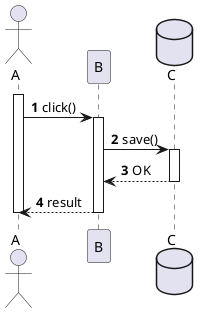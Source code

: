 @startuml

autonumber

actor A
participant B
database C

activate A

A -> B: click()

activate B
B -> C: save()

activate C
C --> B: OK
deactivate C

B --> A: result
deactivate B

deactivate A

@enduml
